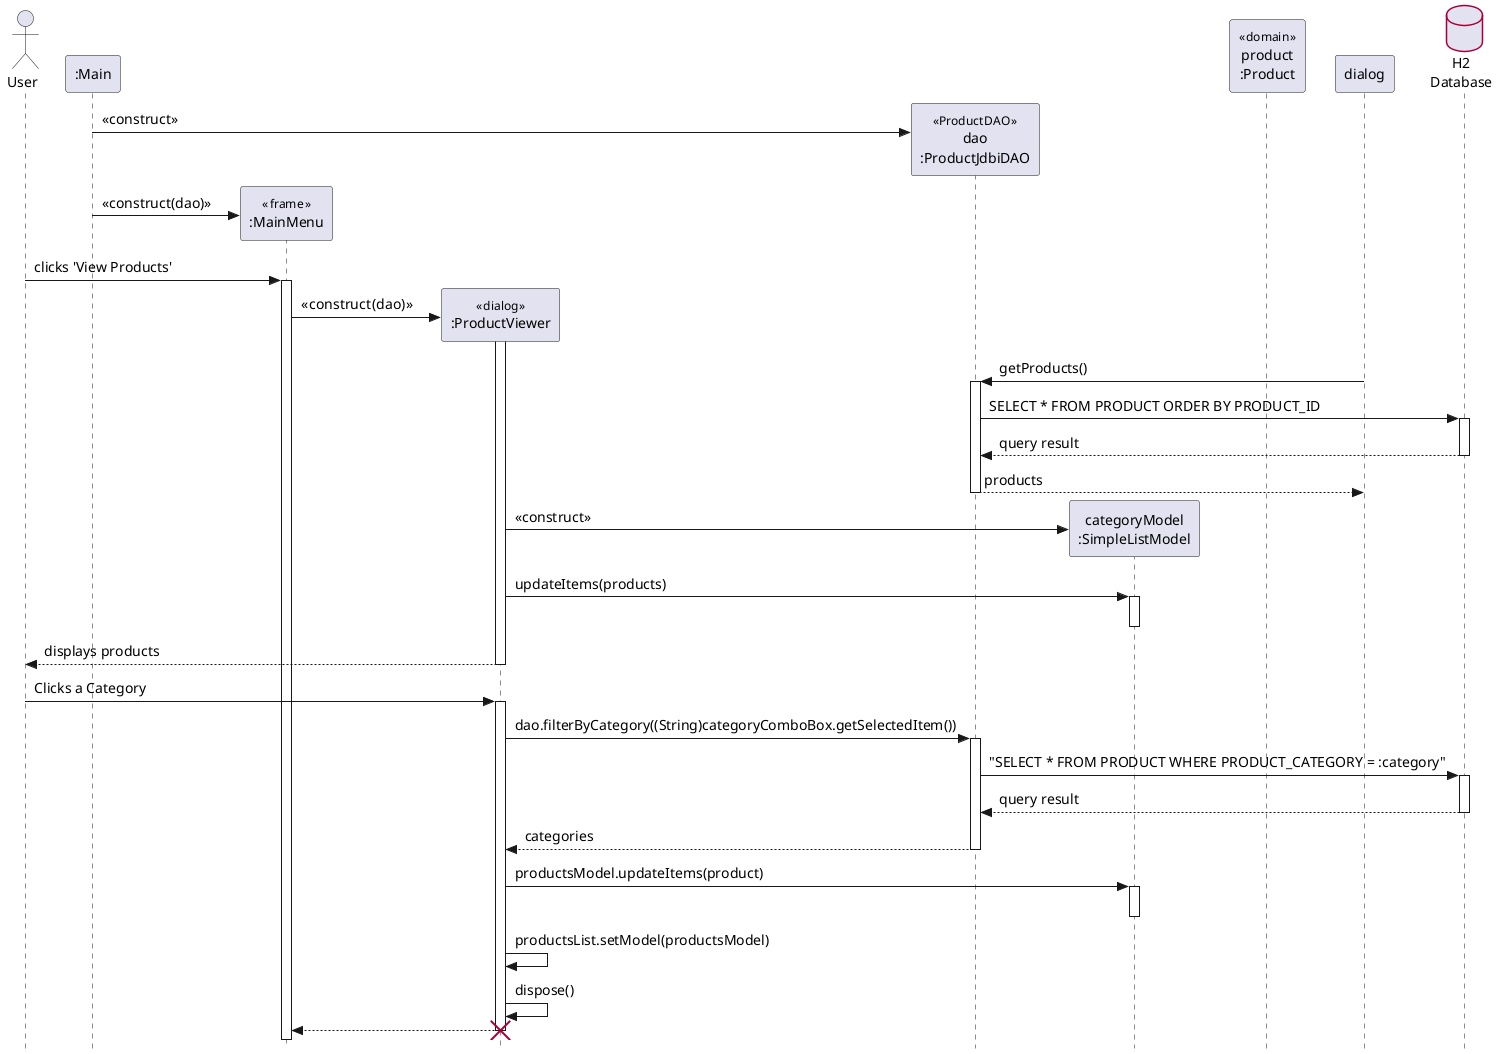 @startuml
' style tweaks to make the diagram a little more readable
skinparam {
  Style StrictUML
  RoundCorner 5
  ParticipantPadding 10
  Padding 2
  defaultFontSize 14
  SequenceStereotype {
    Font {
      Size 12
      Style plain
    }
  }
  Database {
    ' the default border does not match the normal colors (bug?), so fix this
    BorderColor #A80036
  }
}
actor User as user
participant ":Main" as main
participant ":MainMenu" as menu << frame >>
participant ":ProductViewer" as viewer << dialog >>
participant "dao\n:ProductJdbiDAO" as dao <<Product DAO >>
participant "categoryModel\n:SimpleListModel" as model
participant "product\n:Product" as product << domain >>
database "H2\nDatabase" as db

create dao
main -> dao : «construct»


create menu
main -> menu : «construct(dao)»

user -> menu++ : clicks 'View Products'

create viewer
menu -> viewer++ : « construct (dao)»

dialog -> dao : getProducts()
dao++
dao -> db++ : SELECT * FROM PRODUCT ORDER BY PRODUCT_ID
return query result
return products

create model

viewer -> model : <<construct>>
viewer -> model++ : updateItems(products)
model--

user <-- viewer : displays products
viewer--
user -> viewer++ : Clicks a Category
viewer -> dao++ : dao.filterByCategory((String)categoryComboBox.getSelectedItem())

database "H2\nDatabase" as db
dao -> db++ : "SELECT * FROM PRODUCT WHERE PRODUCT_CATEGORY = :category"
return query result
return categories
db--
dao--
viewer -> model++ :productsModel.updateItems(product)
model--
viewer -> viewer : productsList.setModel(productsModel)
viewer -> viewer : dispose()
viewer --> menu
destroy viewer
@enduml
